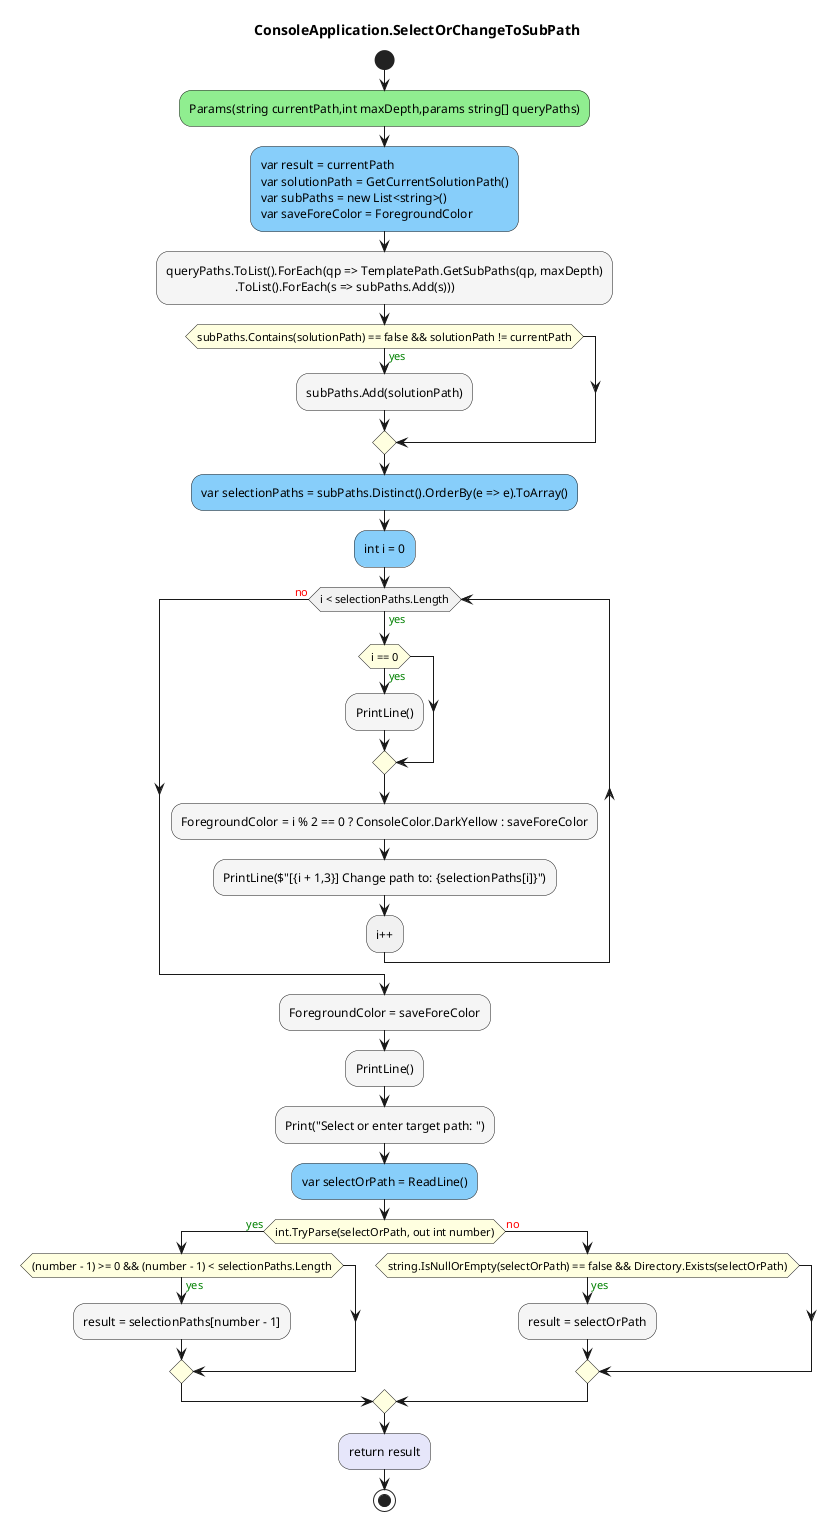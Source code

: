 @startuml ConsoleApplication.SelectOrChangeToSubPath
title ConsoleApplication.SelectOrChangeToSubPath
start
#LightGreen:Params(string currentPath,int maxDepth,params string[] queryPaths);
#LightSkyBlue:var result = currentPath\nvar solutionPath = GetCurrentSolutionPath()\nvar subPaths = new List<string>()\nvar saveForeColor = ForegroundColor;
#WhiteSmoke:queryPaths.ToList().ForEach(qp => TemplatePath.GetSubPaths(qp, maxDepth)
                      .ToList().ForEach(s => subPaths.Add(s)));
#LightYellow:if (subPaths.Contains(solutionPath) == false && solutionPath != currentPath) then (<color:green>yes)
        #WhiteSmoke:subPaths.Add(solutionPath);
endif
#LightSkyBlue:var selectionPaths = subPaths.Distinct().OrderBy(e => e).ToArray();
#LightSkyBlue:int i = 0;
while (i < selectionPaths.Length) is (<color:green>yes)
        #LightYellow:if (i == 0) then (<color:green>yes)
            #WhiteSmoke:PrintLine();
        endif
        #WhiteSmoke:ForegroundColor = i % 2 == 0 ? ConsoleColor.DarkYellow : saveForeColor;
        #WhiteSmoke:PrintLine($"[{i + 1,3}] Change path to: {selectionPaths[i]}");
:i++;
endwhile (<color:red>no)
#WhiteSmoke:ForegroundColor = saveForeColor;
#WhiteSmoke:PrintLine();
#WhiteSmoke:Print("Select or enter target path: ");
#LightSkyBlue:var selectOrPath = ReadLine();
#LightYellow:if (int.TryParse(selectOrPath, out int number)) then (<color:green>yes)
        #LightYellow:if ((number - 1) >= 0 && (number - 1) < selectionPaths.Length) then (<color:green>yes)
                #WhiteSmoke:result = selectionPaths[number - 1];
        endif
    else (<color:red>no)
        #LightYellow:if (string.IsNullOrEmpty(selectOrPath) == false && Directory.Exists(selectOrPath)) then (<color:green>yes)
                #WhiteSmoke:result = selectOrPath;
        endif
endif
#Lavender:return result;
stop
@enduml
